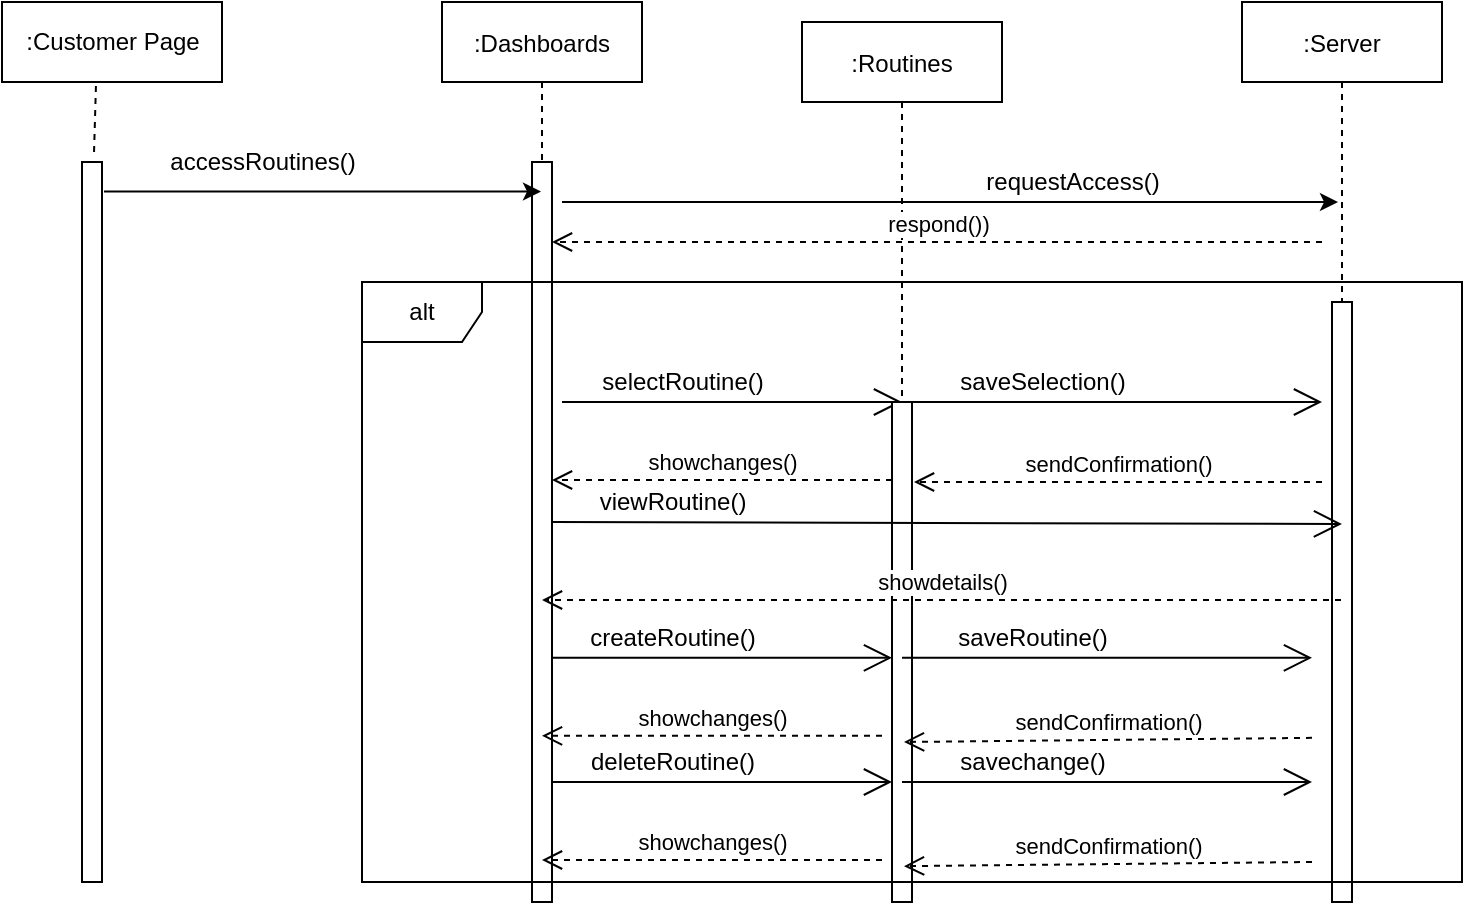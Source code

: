 <mxfile version="14.7.9" type="device"><diagram id="PByKZI3iziCaUYFZIeaH" name="Page-1"><mxGraphModel dx="868" dy="393" grid="1" gridSize="10" guides="1" tooltips="1" connect="1" arrows="1" fold="1" page="1" pageScale="1" pageWidth="850" pageHeight="1100" math="0" shadow="0"><root><mxCell id="0"/><mxCell id="1" parent="0"/><mxCell id="SDa1xI9BLvE7RH6va8ky-1" value="" style="html=1;points=[];perimeter=orthogonalPerimeter;" vertex="1" parent="1"><mxGeometry x="130" y="120" width="10" height="360" as="geometry"/></mxCell><mxCell id="SDa1xI9BLvE7RH6va8ky-2" value=":Dashboards" style="shape=umlLifeline;perimeter=lifelinePerimeter;container=1;collapsible=0;recursiveResize=0;rounded=0;shadow=0;strokeWidth=1;" vertex="1" parent="1"><mxGeometry x="310" y="40" width="100" height="450" as="geometry"/></mxCell><mxCell id="SDa1xI9BLvE7RH6va8ky-3" value="" style="points=[];perimeter=orthogonalPerimeter;rounded=0;shadow=0;strokeWidth=1;" vertex="1" parent="SDa1xI9BLvE7RH6va8ky-2"><mxGeometry x="45" y="80" width="10" height="370" as="geometry"/></mxCell><mxCell id="SDa1xI9BLvE7RH6va8ky-4" value=":Server" style="shape=umlLifeline;perimeter=lifelinePerimeter;container=1;collapsible=0;recursiveResize=0;rounded=0;shadow=0;strokeWidth=1;" vertex="1" parent="1"><mxGeometry x="710" y="40" width="100" height="450" as="geometry"/></mxCell><mxCell id="SDa1xI9BLvE7RH6va8ky-5" value="" style="points=[];perimeter=orthogonalPerimeter;rounded=0;shadow=0;strokeWidth=1;" vertex="1" parent="SDa1xI9BLvE7RH6va8ky-4"><mxGeometry x="45" y="150" width="10" height="300" as="geometry"/></mxCell><mxCell id="SDa1xI9BLvE7RH6va8ky-6" value=":Customer Page" style="html=1;" vertex="1" parent="1"><mxGeometry x="90" y="40" width="110" height="40" as="geometry"/></mxCell><mxCell id="SDa1xI9BLvE7RH6va8ky-7" value="" style="endArrow=none;dashed=1;html=1;exitX=0.427;exitY=1.05;exitDx=0;exitDy=0;exitPerimeter=0;entryX=0.6;entryY=-0.012;entryDx=0;entryDy=0;entryPerimeter=0;" edge="1" parent="1" source="SDa1xI9BLvE7RH6va8ky-6" target="SDa1xI9BLvE7RH6va8ky-1"><mxGeometry width="50" height="50" relative="1" as="geometry"><mxPoint x="450" y="220" as="sourcePoint"/><mxPoint x="500" y="170" as="targetPoint"/></mxGeometry></mxCell><mxCell id="SDa1xI9BLvE7RH6va8ky-8" value=":Routines" style="shape=umlLifeline;perimeter=lifelinePerimeter;container=1;collapsible=0;recursiveResize=0;rounded=0;shadow=0;strokeWidth=1;" vertex="1" parent="1"><mxGeometry x="490" y="50" width="100" height="360" as="geometry"/></mxCell><mxCell id="SDa1xI9BLvE7RH6va8ky-9" value="" style="endArrow=classic;html=1;exitX=1.1;exitY=0.041;exitDx=0;exitDy=0;exitPerimeter=0;" edge="1" parent="1" source="SDa1xI9BLvE7RH6va8ky-1" target="SDa1xI9BLvE7RH6va8ky-2"><mxGeometry width="50" height="50" relative="1" as="geometry"><mxPoint x="350" y="270" as="sourcePoint"/><mxPoint x="400" y="220" as="targetPoint"/></mxGeometry></mxCell><mxCell id="SDa1xI9BLvE7RH6va8ky-10" value="accessRoutines()" style="text;html=1;align=center;verticalAlign=middle;resizable=0;points=[];autosize=1;strokeColor=none;" vertex="1" parent="1"><mxGeometry x="165" y="110" width="110" height="20" as="geometry"/></mxCell><mxCell id="SDa1xI9BLvE7RH6va8ky-11" value="" style="endArrow=classic;html=1;" edge="1" parent="1"><mxGeometry width="50" height="50" relative="1" as="geometry"><mxPoint x="370" y="140" as="sourcePoint"/><mxPoint x="758" y="140" as="targetPoint"/><Array as="points"/></mxGeometry></mxCell><mxCell id="SDa1xI9BLvE7RH6va8ky-12" value="requestAccess()" style="text;html=1;align=center;verticalAlign=middle;resizable=0;points=[];autosize=1;strokeColor=none;" vertex="1" parent="1"><mxGeometry x="575" y="120" width="100" height="20" as="geometry"/></mxCell><mxCell id="SDa1xI9BLvE7RH6va8ky-13" value="" style="endArrow=open;endFill=1;endSize=12;html=1;" edge="1" parent="1"><mxGeometry width="160" relative="1" as="geometry"><mxPoint x="370" y="240" as="sourcePoint"/><mxPoint x="540" y="240" as="targetPoint"/></mxGeometry></mxCell><mxCell id="SDa1xI9BLvE7RH6va8ky-14" value="" style="html=1;points=[];perimeter=orthogonalPerimeter;" vertex="1" parent="1"><mxGeometry x="535" y="240" width="10" height="250" as="geometry"/></mxCell><mxCell id="SDa1xI9BLvE7RH6va8ky-15" value="selectRoutine()" style="text;html=1;align=center;verticalAlign=middle;resizable=0;points=[];autosize=1;strokeColor=none;" vertex="1" parent="1"><mxGeometry x="380" y="220" width="100" height="20" as="geometry"/></mxCell><mxCell id="SDa1xI9BLvE7RH6va8ky-16" value="" style="endArrow=open;endFill=1;endSize=12;html=1;" edge="1" parent="1" source="SDa1xI9BLvE7RH6va8ky-14"><mxGeometry width="160" relative="1" as="geometry"><mxPoint x="580" y="240" as="sourcePoint"/><mxPoint x="750" y="240" as="targetPoint"/><Array as="points"><mxPoint x="710" y="240"/></Array></mxGeometry></mxCell><mxCell id="SDa1xI9BLvE7RH6va8ky-17" value="saveSelection()" style="text;html=1;align=center;verticalAlign=middle;resizable=0;points=[];autosize=1;strokeColor=none;" vertex="1" parent="1"><mxGeometry x="560" y="220" width="100" height="20" as="geometry"/></mxCell><mxCell id="SDa1xI9BLvE7RH6va8ky-18" value="respond())" style="html=1;verticalAlign=bottom;endArrow=open;dashed=1;endSize=8;" edge="1" parent="1" target="SDa1xI9BLvE7RH6va8ky-3"><mxGeometry relative="1" as="geometry"><mxPoint x="750" y="160" as="sourcePoint"/><mxPoint x="545" y="161.96" as="targetPoint"/><Array as="points"><mxPoint x="556" y="160.0"/></Array></mxGeometry></mxCell><mxCell id="SDa1xI9BLvE7RH6va8ky-19" value="showchanges()" style="html=1;verticalAlign=bottom;endArrow=open;dashed=1;endSize=8;" edge="1" parent="1"><mxGeometry relative="1" as="geometry"><mxPoint x="535" y="279" as="sourcePoint"/><mxPoint x="365" y="279" as="targetPoint"/><Array as="points"><mxPoint x="392" y="279.0"/></Array></mxGeometry></mxCell><mxCell id="SDa1xI9BLvE7RH6va8ky-20" value="sendConfirmation()" style="html=1;verticalAlign=bottom;endArrow=open;dashed=1;endSize=8;" edge="1" parent="1"><mxGeometry relative="1" as="geometry"><mxPoint x="750" y="280" as="sourcePoint"/><mxPoint x="546" y="280" as="targetPoint"/><Array as="points"/></mxGeometry></mxCell><mxCell id="SDa1xI9BLvE7RH6va8ky-21" value="" style="endArrow=open;endFill=1;endSize=12;html=1;" edge="1" parent="1"><mxGeometry width="160" relative="1" as="geometry"><mxPoint x="365" y="300" as="sourcePoint"/><mxPoint x="760" y="301" as="targetPoint"/></mxGeometry></mxCell><mxCell id="SDa1xI9BLvE7RH6va8ky-22" value="viewRoutine()" style="text;html=1;align=center;verticalAlign=middle;resizable=0;points=[];autosize=1;strokeColor=none;" vertex="1" parent="1"><mxGeometry x="380" y="280" width="90" height="20" as="geometry"/></mxCell><mxCell id="SDa1xI9BLvE7RH6va8ky-25" value="showdetails()" style="html=1;verticalAlign=bottom;endArrow=open;dashed=1;endSize=8;" edge="1" parent="1" source="SDa1xI9BLvE7RH6va8ky-4"><mxGeometry relative="1" as="geometry"><mxPoint x="530" y="339" as="sourcePoint"/><mxPoint x="360" y="339" as="targetPoint"/><Array as="points"><mxPoint x="387" y="339.0"/></Array></mxGeometry></mxCell><mxCell id="SDa1xI9BLvE7RH6va8ky-27" value="" style="endArrow=open;endFill=1;endSize=12;html=1;" edge="1" parent="1"><mxGeometry width="160" relative="1" as="geometry"><mxPoint x="365" y="367.92" as="sourcePoint"/><mxPoint x="535" y="367.92" as="targetPoint"/></mxGeometry></mxCell><mxCell id="SDa1xI9BLvE7RH6va8ky-28" value="createRoutine()" style="text;html=1;align=center;verticalAlign=middle;resizable=0;points=[];autosize=1;strokeColor=none;" vertex="1" parent="1"><mxGeometry x="375" y="347.92" width="100" height="20" as="geometry"/></mxCell><mxCell id="SDa1xI9BLvE7RH6va8ky-29" value="" style="endArrow=open;endFill=1;endSize=12;html=1;" edge="1" parent="1"><mxGeometry width="160" relative="1" as="geometry"><mxPoint x="540" y="367.92" as="sourcePoint"/><mxPoint x="745" y="367.92" as="targetPoint"/><Array as="points"><mxPoint x="705" y="367.92"/></Array></mxGeometry></mxCell><mxCell id="SDa1xI9BLvE7RH6va8ky-30" value="saveRoutine()" style="text;html=1;align=center;verticalAlign=middle;resizable=0;points=[];autosize=1;strokeColor=none;" vertex="1" parent="1"><mxGeometry x="560" y="347.92" width="90" height="20" as="geometry"/></mxCell><mxCell id="SDa1xI9BLvE7RH6va8ky-31" value="showchanges()" style="html=1;verticalAlign=bottom;endArrow=open;dashed=1;endSize=8;" edge="1" parent="1"><mxGeometry relative="1" as="geometry"><mxPoint x="530" y="406.92" as="sourcePoint"/><mxPoint x="360" y="406.92" as="targetPoint"/><Array as="points"><mxPoint x="387" y="406.92"/></Array></mxGeometry></mxCell><mxCell id="SDa1xI9BLvE7RH6va8ky-32" value="sendConfirmation()" style="html=1;verticalAlign=bottom;endArrow=open;dashed=1;endSize=8;entryX=1.1;entryY=0.263;entryDx=0;entryDy=0;entryPerimeter=0;" edge="1" parent="1"><mxGeometry relative="1" as="geometry"><mxPoint x="745" y="407.92" as="sourcePoint"/><mxPoint x="541" y="410.0" as="targetPoint"/><Array as="points"/></mxGeometry></mxCell><mxCell id="SDa1xI9BLvE7RH6va8ky-33" value="" style="endArrow=open;endFill=1;endSize=12;html=1;" edge="1" parent="1"><mxGeometry width="160" relative="1" as="geometry"><mxPoint x="365" y="430" as="sourcePoint"/><mxPoint x="535" y="430" as="targetPoint"/></mxGeometry></mxCell><mxCell id="SDa1xI9BLvE7RH6va8ky-34" value="deleteRoutine()" style="text;html=1;align=center;verticalAlign=middle;resizable=0;points=[];autosize=1;strokeColor=none;" vertex="1" parent="1"><mxGeometry x="375" y="410" width="100" height="20" as="geometry"/></mxCell><mxCell id="SDa1xI9BLvE7RH6va8ky-35" value="" style="endArrow=open;endFill=1;endSize=12;html=1;" edge="1" parent="1"><mxGeometry width="160" relative="1" as="geometry"><mxPoint x="540" y="430" as="sourcePoint"/><mxPoint x="745" y="430" as="targetPoint"/><Array as="points"><mxPoint x="705" y="430"/></Array></mxGeometry></mxCell><mxCell id="SDa1xI9BLvE7RH6va8ky-36" value="savechange()" style="text;html=1;align=center;verticalAlign=middle;resizable=0;points=[];autosize=1;strokeColor=none;" vertex="1" parent="1"><mxGeometry x="560" y="410" width="90" height="20" as="geometry"/></mxCell><mxCell id="SDa1xI9BLvE7RH6va8ky-37" value="showchanges()" style="html=1;verticalAlign=bottom;endArrow=open;dashed=1;endSize=8;" edge="1" parent="1"><mxGeometry relative="1" as="geometry"><mxPoint x="530" y="469" as="sourcePoint"/><mxPoint x="360" y="469" as="targetPoint"/><Array as="points"><mxPoint x="387" y="469.0"/></Array></mxGeometry></mxCell><mxCell id="SDa1xI9BLvE7RH6va8ky-38" value="sendConfirmation()" style="html=1;verticalAlign=bottom;endArrow=open;dashed=1;endSize=8;entryX=1.1;entryY=0.263;entryDx=0;entryDy=0;entryPerimeter=0;" edge="1" parent="1"><mxGeometry relative="1" as="geometry"><mxPoint x="745" y="470" as="sourcePoint"/><mxPoint x="541" y="472.08" as="targetPoint"/><Array as="points"/></mxGeometry></mxCell><mxCell id="SDa1xI9BLvE7RH6va8ky-39" value="alt" style="shape=umlFrame;whiteSpace=wrap;html=1;" vertex="1" parent="1"><mxGeometry x="270" y="180" width="550" height="300" as="geometry"/></mxCell></root></mxGraphModel></diagram></mxfile>